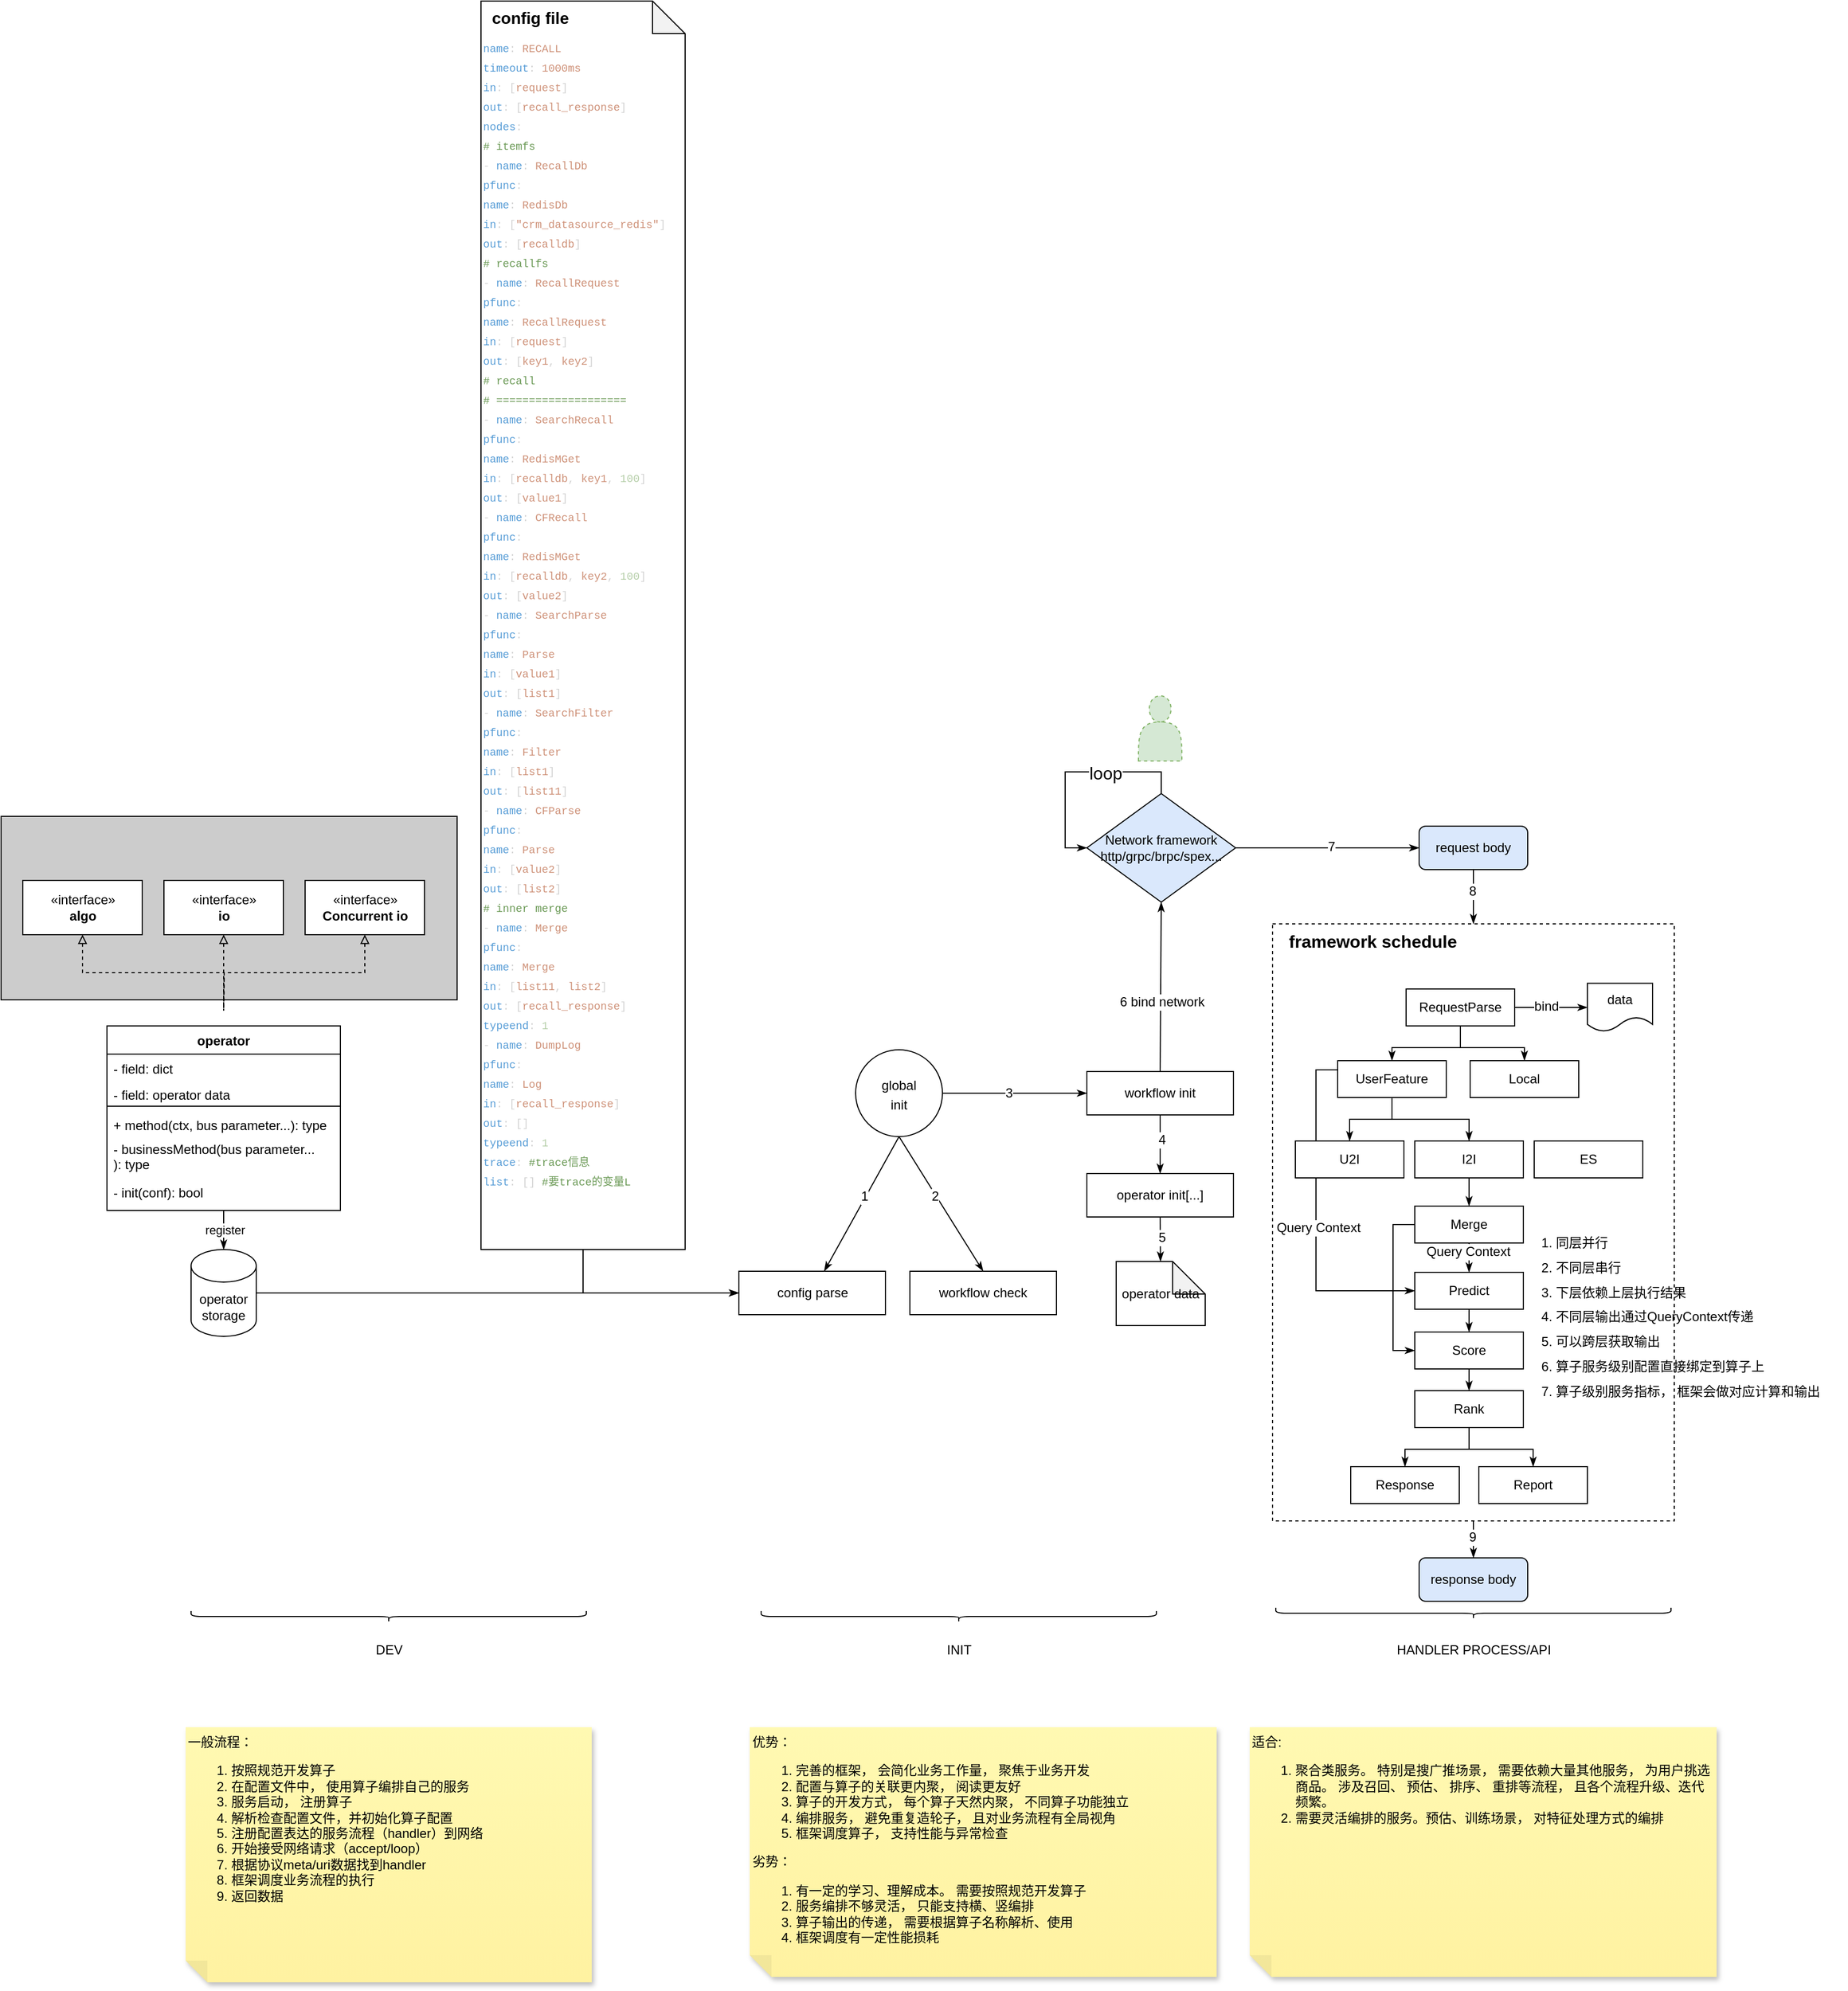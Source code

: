 <mxfile version="20.2.8" type="github">
  <diagram id="yWwbZc_F04W9cuqAC80H" name="第 1 页">
    <mxGraphModel dx="1234" dy="5450" grid="1" gridSize="10" guides="1" tooltips="1" connect="1" arrows="1" fold="1" page="1" pageScale="1" pageWidth="3300" pageHeight="4681" math="0" shadow="0">
      <root>
        <mxCell id="0" />
        <mxCell id="1" parent="0" />
        <mxCell id="CjYGygCoak3NPDFjtZdw-89" value="" style="rounded=0;whiteSpace=wrap;html=1;fillColor=#CCCCCC;" vertex="1" parent="1">
          <mxGeometry x="30" y="151" width="420" height="169" as="geometry" />
        </mxCell>
        <mxCell id="CjYGygCoak3NPDFjtZdw-1" style="edgeStyle=orthogonalEdgeStyle;rounded=0;orthogonalLoop=1;jettySize=auto;html=1;exitX=0.5;exitY=1;exitDx=0;exitDy=0;fontSize=16;fontColor=#000000;startArrow=none;startFill=0;endArrow=classicThin;endFill=1;" edge="1" parent="1" source="CjYGygCoak3NPDFjtZdw-3" target="CjYGygCoak3NPDFjtZdw-81">
          <mxGeometry relative="1" as="geometry" />
        </mxCell>
        <mxCell id="CjYGygCoak3NPDFjtZdw-2" value="9" style="edgeLabel;html=1;align=center;verticalAlign=middle;resizable=0;points=[];fontSize=12;fontColor=#000000;" vertex="1" connectable="0" parent="CjYGygCoak3NPDFjtZdw-1">
          <mxGeometry x="0.36" relative="1" as="geometry">
            <mxPoint x="-1" y="-5" as="offset" />
          </mxGeometry>
        </mxCell>
        <mxCell id="CjYGygCoak3NPDFjtZdw-3" value="" style="rounded=0;whiteSpace=wrap;html=1;fontSize=12;fontColor=#000000;dashed=1;" vertex="1" parent="1">
          <mxGeometry x="1201" y="250" width="370" height="550" as="geometry" />
        </mxCell>
        <mxCell id="CjYGygCoak3NPDFjtZdw-4" value="INIT" style="text;html=1;resizable=0;autosize=1;align=center;verticalAlign=middle;points=[];fillColor=none;strokeColor=none;rounded=0;" vertex="1" parent="1">
          <mxGeometry x="887" y="904" width="50" height="30" as="geometry" />
        </mxCell>
        <mxCell id="CjYGygCoak3NPDFjtZdw-5" value="HANDLER PROCESS/API" style="text;html=1;resizable=0;autosize=1;align=center;verticalAlign=middle;points=[];fillColor=none;strokeColor=none;rounded=0;" vertex="1" parent="1">
          <mxGeometry x="1301" y="904" width="170" height="30" as="geometry" />
        </mxCell>
        <mxCell id="CjYGygCoak3NPDFjtZdw-6" value="一般流程：&lt;br&gt;&lt;ol&gt;&lt;li&gt;按照规范开发算子&lt;/li&gt;&lt;li&gt;在配置文件中， 使用算子编排自己的服务&lt;/li&gt;&lt;li&gt;服务启动， 注册算子&lt;/li&gt;&lt;li&gt;解析检查配置文件，并初始化算子配置&lt;/li&gt;&lt;li&gt;注册配置表达的服务流程（handler）到网络&lt;/li&gt;&lt;li&gt;开始接受网络请求（accept/loop）&lt;/li&gt;&lt;li&gt;根据协议meta/uri数据找到handler&lt;/li&gt;&lt;li&gt;框架调度业务流程的执行&lt;/li&gt;&lt;li&gt;返回数据&lt;/li&gt;&lt;/ol&gt;" style="shape=note;whiteSpace=wrap;html=1;backgroundOutline=1;fontColor=#000000;darkOpacity=0.05;fillColor=#FFF9B2;strokeColor=none;fillStyle=solid;direction=west;gradientDirection=north;gradientColor=#FFF2A1;shadow=1;size=20;pointerEvents=1;align=left;verticalAlign=top;" vertex="1" parent="1">
          <mxGeometry x="200" y="990" width="374" height="235" as="geometry" />
        </mxCell>
        <mxCell id="CjYGygCoak3NPDFjtZdw-7" value="优势：&lt;br&gt;&lt;ol&gt;&lt;li&gt;完善的框架， 会简化业务工作量， 聚焦于业务开发&lt;/li&gt;&lt;li&gt;配置与算子的关联更内聚， 阅读更友好&lt;/li&gt;&lt;li&gt;算子的开发方式， 每个算子天然内聚， 不同算子功能独立&lt;/li&gt;&lt;li&gt;编排服务， 避免重复造轮子， 且对业务流程有全局视角&amp;nbsp;&lt;/li&gt;&lt;li&gt;框架调度算子， 支持性能与异常检查&lt;/li&gt;&lt;/ol&gt;&lt;div&gt;劣势：&lt;/div&gt;&lt;ol&gt;&lt;li&gt;有一定的学习、理解成本。 需要按照规范开发算子&lt;/li&gt;&lt;li&gt;服务编排不够灵活， 只能支持横、竖编排&lt;/li&gt;&lt;li&gt;算子输出的传递， 需要根据算子名称解析、使用&lt;/li&gt;&lt;li&gt;框架调度有一定性能损耗&lt;/li&gt;&lt;/ol&gt;" style="shape=note;whiteSpace=wrap;html=1;backgroundOutline=1;fontColor=#000000;darkOpacity=0.05;fillColor=#FFF9B2;strokeColor=none;fillStyle=solid;direction=west;gradientDirection=north;gradientColor=#FFF2A1;shadow=1;size=20;pointerEvents=1;align=left;verticalAlign=top;" vertex="1" parent="1">
          <mxGeometry x="719.5" y="990" width="430" height="230" as="geometry" />
        </mxCell>
        <mxCell id="CjYGygCoak3NPDFjtZdw-12" style="edgeStyle=orthogonalEdgeStyle;rounded=0;orthogonalLoop=1;jettySize=auto;html=1;exitX=0.5;exitY=1;exitDx=0;exitDy=0;entryX=0.5;entryY=0;entryDx=0;entryDy=0;startArrow=block;startFill=0;endArrow=none;endFill=0;dashed=1;" edge="1" parent="1" source="CjYGygCoak3NPDFjtZdw-13">
          <mxGeometry relative="1" as="geometry">
            <mxPoint x="235" y="330" as="targetPoint" />
          </mxGeometry>
        </mxCell>
        <mxCell id="CjYGygCoak3NPDFjtZdw-13" value="«interface»&lt;br&gt;&lt;b&gt;algo&lt;/b&gt;" style="html=1;" vertex="1" parent="1">
          <mxGeometry x="50" y="210" width="110" height="50" as="geometry" />
        </mxCell>
        <mxCell id="CjYGygCoak3NPDFjtZdw-14" style="edgeStyle=orthogonalEdgeStyle;rounded=0;orthogonalLoop=1;jettySize=auto;html=1;exitX=0.5;exitY=1;exitDx=0;exitDy=0;entryX=0.5;entryY=0;entryDx=0;entryDy=0;dashed=1;startArrow=block;startFill=0;endArrow=none;endFill=0;" edge="1" parent="1" source="CjYGygCoak3NPDFjtZdw-15">
          <mxGeometry relative="1" as="geometry">
            <mxPoint x="235" y="330" as="targetPoint" />
          </mxGeometry>
        </mxCell>
        <mxCell id="CjYGygCoak3NPDFjtZdw-15" value="«interface»&lt;br&gt;&lt;b&gt;io&lt;/b&gt;" style="html=1;" vertex="1" parent="1">
          <mxGeometry x="180" y="210" width="110" height="50" as="geometry" />
        </mxCell>
        <mxCell id="CjYGygCoak3NPDFjtZdw-16" style="edgeStyle=orthogonalEdgeStyle;rounded=0;orthogonalLoop=1;jettySize=auto;html=1;exitX=0.5;exitY=1;exitDx=0;exitDy=0;entryX=0.5;entryY=0;entryDx=0;entryDy=0;dashed=1;startArrow=block;startFill=0;endArrow=none;endFill=0;" edge="1" parent="1" source="CjYGygCoak3NPDFjtZdw-17">
          <mxGeometry relative="1" as="geometry">
            <mxPoint x="235" y="330" as="targetPoint" />
          </mxGeometry>
        </mxCell>
        <mxCell id="CjYGygCoak3NPDFjtZdw-17" value="«interface»&lt;br&gt;&lt;b&gt;Concurrent io&lt;/b&gt;" style="html=1;" vertex="1" parent="1">
          <mxGeometry x="310" y="210" width="110" height="50" as="geometry" />
        </mxCell>
        <mxCell id="CjYGygCoak3NPDFjtZdw-18" style="edgeStyle=orthogonalEdgeStyle;rounded=0;orthogonalLoop=1;jettySize=auto;html=1;exitX=0.5;exitY=0;exitDx=0;exitDy=0;exitPerimeter=0;entryX=0.5;entryY=1;entryDx=0;entryDy=0;entryPerimeter=0;startArrow=classicThin;startFill=1;endArrow=none;endFill=0;" edge="1" parent="1" source="CjYGygCoak3NPDFjtZdw-21" target="CjYGygCoak3NPDFjtZdw-96">
          <mxGeometry relative="1" as="geometry">
            <mxPoint x="235" y="490.492" as="targetPoint" />
          </mxGeometry>
        </mxCell>
        <mxCell id="CjYGygCoak3NPDFjtZdw-19" value="register" style="edgeLabel;html=1;align=center;verticalAlign=middle;resizable=0;points=[];" vertex="1" connectable="0" parent="CjYGygCoak3NPDFjtZdw-18">
          <mxGeometry x="0.092" y="-1" relative="1" as="geometry">
            <mxPoint y="1" as="offset" />
          </mxGeometry>
        </mxCell>
        <mxCell id="CjYGygCoak3NPDFjtZdw-20" style="edgeStyle=orthogonalEdgeStyle;rounded=0;orthogonalLoop=1;jettySize=auto;html=1;exitX=1;exitY=0.5;exitDx=0;exitDy=0;exitPerimeter=0;entryX=0;entryY=0.5;entryDx=0;entryDy=0;fontSize=12;fontColor=#000000;startArrow=none;startFill=0;endArrow=classicThin;endFill=1;" edge="1" parent="1" source="CjYGygCoak3NPDFjtZdw-21" target="CjYGygCoak3NPDFjtZdw-32">
          <mxGeometry relative="1" as="geometry" />
        </mxCell>
        <mxCell id="CjYGygCoak3NPDFjtZdw-21" value="operator storage" style="shape=cylinder3;whiteSpace=wrap;html=1;boundedLbl=1;backgroundOutline=1;size=15;" vertex="1" parent="1">
          <mxGeometry x="205" y="550" width="60" height="80" as="geometry" />
        </mxCell>
        <mxCell id="CjYGygCoak3NPDFjtZdw-22" style="edgeStyle=orthogonalEdgeStyle;rounded=0;orthogonalLoop=1;jettySize=auto;html=1;exitX=0.5;exitY=1;exitDx=0;exitDy=0;exitPerimeter=0;entryX=0;entryY=0.5;entryDx=0;entryDy=0;fontSize=12;fontColor=#000000;startArrow=none;startFill=0;endArrow=classicThin;endFill=1;" edge="1" parent="1" source="CjYGygCoak3NPDFjtZdw-23" target="CjYGygCoak3NPDFjtZdw-32">
          <mxGeometry relative="1" as="geometry" />
        </mxCell>
        <mxCell id="CjYGygCoak3NPDFjtZdw-23" value="&lt;div style=&quot;color: rgb(212, 212, 212); font-family: Menlo, Monaco, &amp;quot;Courier New&amp;quot;, monospace; line-height: 18px; font-size: 10px;&quot;&gt;&lt;div style=&quot;font-size: 10px;&quot;&gt;&lt;span style=&quot;background-color: initial; color: rgb(86, 156, 214);&quot;&gt;name&lt;/span&gt;&lt;span style=&quot;background-color: rgb(255, 255, 255);&quot;&gt;: &lt;/span&gt;&lt;span style=&quot;background-color: initial; color: rgb(206, 145, 120);&quot;&gt;RECALL&lt;/span&gt;&lt;br&gt;&lt;/div&gt;&lt;div style=&quot;font-size: 10px;&quot;&gt;&lt;span style=&quot;background-color: rgb(255, 255, 255); font-size: 10px;&quot;&gt;&lt;span style=&quot;color: rgb(86, 156, 214); font-size: 10px;&quot;&gt;timeout&lt;/span&gt;: &lt;span style=&quot;color: rgb(206, 145, 120); font-size: 10px;&quot;&gt;1000ms&lt;/span&gt;&lt;/span&gt;&lt;/div&gt;&lt;div style=&quot;font-size: 10px;&quot;&gt;&lt;span style=&quot;background-color: rgb(255, 255, 255); font-size: 10px;&quot;&gt;&lt;span style=&quot;color: rgb(86, 156, 214); font-size: 10px;&quot;&gt;in&lt;/span&gt;: [&lt;span style=&quot;color: rgb(206, 145, 120); font-size: 10px;&quot;&gt;request&lt;/span&gt;]&lt;/span&gt;&lt;/div&gt;&lt;div style=&quot;font-size: 10px;&quot;&gt;&lt;span style=&quot;background-color: rgb(255, 255, 255); font-size: 10px;&quot;&gt;&lt;span style=&quot;color: rgb(86, 156, 214); font-size: 10px;&quot;&gt;out&lt;/span&gt;: [&lt;span style=&quot;color: rgb(206, 145, 120); font-size: 10px;&quot;&gt;recall_response&lt;/span&gt;]&lt;/span&gt;&lt;/div&gt;&lt;div style=&quot;font-size: 10px;&quot;&gt;&lt;span style=&quot;background-color: rgb(255, 255, 255); font-size: 10px;&quot;&gt;&lt;span style=&quot;color: rgb(86, 156, 214); font-size: 10px;&quot;&gt;nodes&lt;/span&gt;:&lt;/span&gt;&lt;/div&gt;&lt;div style=&quot;font-size: 10px;&quot;&gt;  &lt;span style=&quot;color: rgb(106, 153, 85); background-color: rgb(255, 255, 255); font-size: 10px;&quot;&gt;# itemfs&lt;/span&gt;&lt;/div&gt;&lt;div style=&quot;font-size: 10px;&quot;&gt;&lt;span style=&quot;background-color: rgb(255, 255, 255); font-size: 10px;&quot;&gt;  - &lt;span style=&quot;color: rgb(86, 156, 214); font-size: 10px;&quot;&gt;name&lt;/span&gt;: &lt;span style=&quot;color: rgb(206, 145, 120); font-size: 10px;&quot;&gt;RecallDb&lt;/span&gt;&lt;/span&gt;&lt;/div&gt;&lt;div style=&quot;font-size: 10px;&quot;&gt;    &lt;span style=&quot;background-color: rgb(255, 255, 255); font-size: 10px;&quot;&gt;&lt;span style=&quot;color: rgb(86, 156, 214); font-size: 10px;&quot;&gt;pfunc&lt;/span&gt;:&lt;/span&gt;&lt;/div&gt;&lt;div style=&quot;font-size: 10px;&quot;&gt;      &lt;span style=&quot;background-color: rgb(255, 255, 255); font-size: 10px;&quot;&gt;&lt;span style=&quot;color: rgb(86, 156, 214); font-size: 10px;&quot;&gt;name&lt;/span&gt;: &lt;span style=&quot;color: rgb(206, 145, 120); font-size: 10px;&quot;&gt;RedisDb&lt;/span&gt;&lt;/span&gt;&lt;/div&gt;&lt;div style=&quot;font-size: 10px;&quot;&gt;      &lt;span style=&quot;background-color: rgb(255, 255, 255); font-size: 10px;&quot;&gt;&lt;span style=&quot;color: rgb(86, 156, 214); font-size: 10px;&quot;&gt;in&lt;/span&gt;: [&lt;span style=&quot;color: rgb(206, 145, 120); font-size: 10px;&quot;&gt;&quot;crm_datasource_redis&quot;&lt;/span&gt;]&lt;/span&gt;&lt;/div&gt;&lt;div style=&quot;font-size: 10px;&quot;&gt;      &lt;span style=&quot;background-color: rgb(255, 255, 255); font-size: 10px;&quot;&gt;&lt;span style=&quot;color: rgb(86, 156, 214); font-size: 10px;&quot;&gt;out&lt;/span&gt;: [&lt;span style=&quot;color: rgb(206, 145, 120); font-size: 10px;&quot;&gt;recalldb&lt;/span&gt;]&lt;/span&gt;&lt;/div&gt;&lt;div style=&quot;font-size: 10px;&quot;&gt;  &lt;span style=&quot;color: rgb(106, 153, 85); background-color: rgb(255, 255, 255); font-size: 10px;&quot;&gt;# recallfs&lt;/span&gt;&lt;/div&gt;&lt;div style=&quot;font-size: 10px;&quot;&gt;&lt;span style=&quot;background-color: rgb(255, 255, 255); font-size: 10px;&quot;&gt;  - &lt;span style=&quot;color: rgb(86, 156, 214); font-size: 10px;&quot;&gt;name&lt;/span&gt;: &lt;span style=&quot;color: rgb(206, 145, 120); font-size: 10px;&quot;&gt;RecallRequest&lt;/span&gt;&lt;/span&gt;&lt;/div&gt;&lt;div style=&quot;font-size: 10px;&quot;&gt;    &lt;span style=&quot;background-color: rgb(255, 255, 255); font-size: 10px;&quot;&gt;&lt;span style=&quot;color: rgb(86, 156, 214); font-size: 10px;&quot;&gt;pfunc&lt;/span&gt;:&lt;/span&gt;&lt;/div&gt;&lt;div style=&quot;font-size: 10px;&quot;&gt;      &lt;span style=&quot;background-color: rgb(255, 255, 255); font-size: 10px;&quot;&gt;&lt;span style=&quot;color: rgb(86, 156, 214); font-size: 10px;&quot;&gt;name&lt;/span&gt;: &lt;span style=&quot;color: rgb(206, 145, 120); font-size: 10px;&quot;&gt;RecallRequest&lt;/span&gt;&lt;/span&gt;&lt;/div&gt;&lt;div style=&quot;font-size: 10px;&quot;&gt;      &lt;span style=&quot;background-color: rgb(255, 255, 255); font-size: 10px;&quot;&gt;&lt;span style=&quot;color: rgb(86, 156, 214); font-size: 10px;&quot;&gt;in&lt;/span&gt;: [&lt;span style=&quot;color: rgb(206, 145, 120); font-size: 10px;&quot;&gt;request&lt;/span&gt;]&lt;/span&gt;&lt;/div&gt;&lt;div style=&quot;font-size: 10px;&quot;&gt;      &lt;span style=&quot;background-color: rgb(255, 255, 255); font-size: 10px;&quot;&gt;&lt;span style=&quot;color: rgb(86, 156, 214); font-size: 10px;&quot;&gt;out&lt;/span&gt;: [&lt;span style=&quot;color: rgb(206, 145, 120); font-size: 10px;&quot;&gt;key1&lt;/span&gt;, &lt;span style=&quot;color: rgb(206, 145, 120); font-size: 10px;&quot;&gt;key2&lt;/span&gt;]&lt;/span&gt;&lt;/div&gt;&lt;div style=&quot;font-size: 10px;&quot;&gt;  &lt;span style=&quot;color: rgb(106, 153, 85); background-color: rgb(255, 255, 255); font-size: 10px;&quot;&gt;# recall&lt;/span&gt;&lt;/div&gt;&lt;div style=&quot;font-size: 10px;&quot;&gt;  &lt;span style=&quot;color: rgb(106, 153, 85); background-color: rgb(255, 255, 255); font-size: 10px;&quot;&gt;# ====================&lt;/span&gt;&lt;/div&gt;&lt;div style=&quot;font-size: 10px;&quot;&gt;&lt;span style=&quot;background-color: rgb(255, 255, 255); font-size: 10px;&quot;&gt;  - &lt;span style=&quot;color: rgb(86, 156, 214); font-size: 10px;&quot;&gt;name&lt;/span&gt;: &lt;span style=&quot;color: rgb(206, 145, 120); font-size: 10px;&quot;&gt;SearchRecall&lt;/span&gt;&lt;/span&gt;&lt;/div&gt;&lt;div style=&quot;font-size: 10px;&quot;&gt;    &lt;span style=&quot;background-color: rgb(255, 255, 255); font-size: 10px;&quot;&gt;&lt;span style=&quot;color: rgb(86, 156, 214); font-size: 10px;&quot;&gt;pfunc&lt;/span&gt;:&lt;/span&gt;&lt;/div&gt;&lt;div style=&quot;font-size: 10px;&quot;&gt;      &lt;span style=&quot;background-color: rgb(255, 255, 255); font-size: 10px;&quot;&gt;&lt;span style=&quot;color: rgb(86, 156, 214); font-size: 10px;&quot;&gt;name&lt;/span&gt;: &lt;span style=&quot;color: rgb(206, 145, 120); font-size: 10px;&quot;&gt;RedisMGet&lt;/span&gt;&lt;/span&gt;&lt;/div&gt;&lt;div style=&quot;font-size: 10px;&quot;&gt;      &lt;span style=&quot;background-color: rgb(255, 255, 255); font-size: 10px;&quot;&gt;&lt;span style=&quot;color: rgb(86, 156, 214); font-size: 10px;&quot;&gt;in&lt;/span&gt;: [&lt;span style=&quot;color: rgb(206, 145, 120); font-size: 10px;&quot;&gt;recalldb&lt;/span&gt;, &lt;span style=&quot;color: rgb(206, 145, 120); font-size: 10px;&quot;&gt;key1&lt;/span&gt;, &lt;span style=&quot;color: rgb(181, 206, 168); font-size: 10px;&quot;&gt;100&lt;/span&gt;]&lt;/span&gt;&lt;/div&gt;&lt;div style=&quot;font-size: 10px;&quot;&gt;      &lt;span style=&quot;background-color: rgb(255, 255, 255); font-size: 10px;&quot;&gt;&lt;span style=&quot;color: rgb(86, 156, 214); font-size: 10px;&quot;&gt;out&lt;/span&gt;: [&lt;span style=&quot;color: rgb(206, 145, 120); font-size: 10px;&quot;&gt;value1&lt;/span&gt;]&lt;/span&gt;&lt;/div&gt;&lt;div style=&quot;font-size: 10px;&quot;&gt;&lt;span style=&quot;background-color: rgb(255, 255, 255); font-size: 10px;&quot;&gt;  - &lt;span style=&quot;color: rgb(86, 156, 214); font-size: 10px;&quot;&gt;name&lt;/span&gt;: &lt;span style=&quot;color: rgb(206, 145, 120); font-size: 10px;&quot;&gt;CFRecall&lt;/span&gt;&lt;/span&gt;&lt;/div&gt;&lt;div style=&quot;font-size: 10px;&quot;&gt;    &lt;span style=&quot;background-color: rgb(255, 255, 255); font-size: 10px;&quot;&gt;&lt;span style=&quot;color: rgb(86, 156, 214); font-size: 10px;&quot;&gt;pfunc&lt;/span&gt;:&lt;/span&gt;&lt;/div&gt;&lt;div style=&quot;font-size: 10px;&quot;&gt;      &lt;span style=&quot;background-color: rgb(255, 255, 255); font-size: 10px;&quot;&gt;&lt;span style=&quot;color: rgb(86, 156, 214); font-size: 10px;&quot;&gt;name&lt;/span&gt;: &lt;span style=&quot;color: rgb(206, 145, 120); font-size: 10px;&quot;&gt;RedisMGet&lt;/span&gt;&lt;/span&gt;&lt;/div&gt;&lt;div style=&quot;font-size: 10px;&quot;&gt;      &lt;span style=&quot;background-color: rgb(255, 255, 255); font-size: 10px;&quot;&gt;&lt;span style=&quot;color: rgb(86, 156, 214); font-size: 10px;&quot;&gt;in&lt;/span&gt;: [&lt;span style=&quot;color: rgb(206, 145, 120); font-size: 10px;&quot;&gt;recalldb&lt;/span&gt;, &lt;span style=&quot;color: rgb(206, 145, 120); font-size: 10px;&quot;&gt;key2&lt;/span&gt;, &lt;span style=&quot;color: rgb(181, 206, 168); font-size: 10px;&quot;&gt;100&lt;/span&gt;]&lt;/span&gt;&lt;/div&gt;&lt;div style=&quot;font-size: 10px;&quot;&gt;      &lt;span style=&quot;background-color: rgb(255, 255, 255); font-size: 10px;&quot;&gt;&lt;span style=&quot;color: rgb(86, 156, 214); font-size: 10px;&quot;&gt;out&lt;/span&gt;: [&lt;span style=&quot;color: rgb(206, 145, 120); font-size: 10px;&quot;&gt;value2&lt;/span&gt;]&lt;/span&gt;&lt;/div&gt;&lt;div style=&quot;font-size: 10px;&quot;&gt;&lt;span style=&quot;background-color: rgb(255, 255, 255); font-size: 10px;&quot;&gt;  - &lt;span style=&quot;color: rgb(86, 156, 214); font-size: 10px;&quot;&gt;name&lt;/span&gt;: &lt;span style=&quot;color: rgb(206, 145, 120); font-size: 10px;&quot;&gt;SearchParse&lt;/span&gt;&lt;/span&gt;&lt;/div&gt;&lt;div style=&quot;font-size: 10px;&quot;&gt;    &lt;span style=&quot;background-color: rgb(255, 255, 255); font-size: 10px;&quot;&gt;&lt;span style=&quot;color: rgb(86, 156, 214); font-size: 10px;&quot;&gt;pfunc&lt;/span&gt;:&lt;/span&gt;&lt;/div&gt;&lt;div style=&quot;font-size: 10px;&quot;&gt;      &lt;span style=&quot;background-color: rgb(255, 255, 255); font-size: 10px;&quot;&gt;&lt;span style=&quot;color: rgb(86, 156, 214); font-size: 10px;&quot;&gt;name&lt;/span&gt;: &lt;span style=&quot;color: rgb(206, 145, 120); font-size: 10px;&quot;&gt;Parse&lt;/span&gt;&lt;/span&gt;&lt;/div&gt;&lt;div style=&quot;font-size: 10px;&quot;&gt;      &lt;span style=&quot;background-color: rgb(255, 255, 255); font-size: 10px;&quot;&gt;&lt;span style=&quot;color: rgb(86, 156, 214); font-size: 10px;&quot;&gt;in&lt;/span&gt;: [&lt;span style=&quot;color: rgb(206, 145, 120); font-size: 10px;&quot;&gt;value1&lt;/span&gt;]&lt;/span&gt;&lt;/div&gt;&lt;div style=&quot;font-size: 10px;&quot;&gt;      &lt;span style=&quot;background-color: rgb(255, 255, 255); font-size: 10px;&quot;&gt;&lt;span style=&quot;color: rgb(86, 156, 214); font-size: 10px;&quot;&gt;out&lt;/span&gt;: [&lt;span style=&quot;color: rgb(206, 145, 120); font-size: 10px;&quot;&gt;list1&lt;/span&gt;]&lt;/span&gt;&lt;/div&gt;&lt;div style=&quot;font-size: 10px;&quot;&gt;&lt;span style=&quot;background-color: rgb(255, 255, 255); font-size: 10px;&quot;&gt;  - &lt;span style=&quot;color: rgb(86, 156, 214); font-size: 10px;&quot;&gt;name&lt;/span&gt;: &lt;span style=&quot;color: rgb(206, 145, 120); font-size: 10px;&quot;&gt;SearchFilter&lt;/span&gt;&lt;/span&gt;&lt;/div&gt;&lt;div style=&quot;font-size: 10px;&quot;&gt;    &lt;span style=&quot;background-color: rgb(255, 255, 255); font-size: 10px;&quot;&gt;&lt;span style=&quot;color: rgb(86, 156, 214); font-size: 10px;&quot;&gt;pfunc&lt;/span&gt;:&lt;/span&gt;&lt;/div&gt;&lt;div style=&quot;font-size: 10px;&quot;&gt;      &lt;span style=&quot;background-color: rgb(255, 255, 255); font-size: 10px;&quot;&gt;&lt;span style=&quot;color: rgb(86, 156, 214); font-size: 10px;&quot;&gt;name&lt;/span&gt;: &lt;span style=&quot;color: rgb(206, 145, 120); font-size: 10px;&quot;&gt;Filter&lt;/span&gt;&lt;/span&gt;&lt;/div&gt;&lt;div style=&quot;font-size: 10px;&quot;&gt;      &lt;span style=&quot;background-color: rgb(255, 255, 255); font-size: 10px;&quot;&gt;&lt;span style=&quot;color: rgb(86, 156, 214); font-size: 10px;&quot;&gt;in&lt;/span&gt;: [&lt;span style=&quot;color: rgb(206, 145, 120); font-size: 10px;&quot;&gt;list1&lt;/span&gt;]&lt;/span&gt;&lt;/div&gt;&lt;div style=&quot;font-size: 10px;&quot;&gt;      &lt;span style=&quot;background-color: rgb(255, 255, 255); font-size: 10px;&quot;&gt;&lt;span style=&quot;color: rgb(86, 156, 214); font-size: 10px;&quot;&gt;out&lt;/span&gt;: [&lt;span style=&quot;color: rgb(206, 145, 120); font-size: 10px;&quot;&gt;list11&lt;/span&gt;]&lt;/span&gt;&lt;/div&gt;&lt;div style=&quot;font-size: 10px;&quot;&gt;&lt;span style=&quot;background-color: rgb(255, 255, 255); font-size: 10px;&quot;&gt;  - &lt;span style=&quot;color: rgb(86, 156, 214); font-size: 10px;&quot;&gt;name&lt;/span&gt;: &lt;span style=&quot;color: rgb(206, 145, 120); font-size: 10px;&quot;&gt;CFParse&lt;/span&gt;&lt;/span&gt;&lt;/div&gt;&lt;div style=&quot;font-size: 10px;&quot;&gt;    &lt;span style=&quot;background-color: rgb(255, 255, 255); font-size: 10px;&quot;&gt;&lt;span style=&quot;color: rgb(86, 156, 214); font-size: 10px;&quot;&gt;pfunc&lt;/span&gt;:&lt;/span&gt;&lt;/div&gt;&lt;div style=&quot;font-size: 10px;&quot;&gt;      &lt;span style=&quot;background-color: rgb(255, 255, 255); font-size: 10px;&quot;&gt;&lt;span style=&quot;color: rgb(86, 156, 214); font-size: 10px;&quot;&gt;name&lt;/span&gt;: &lt;span style=&quot;color: rgb(206, 145, 120); font-size: 10px;&quot;&gt;Parse&lt;/span&gt;&lt;/span&gt;&lt;/div&gt;&lt;div style=&quot;font-size: 10px;&quot;&gt;      &lt;span style=&quot;background-color: rgb(255, 255, 255); font-size: 10px;&quot;&gt;&lt;span style=&quot;color: rgb(86, 156, 214); font-size: 10px;&quot;&gt;in&lt;/span&gt;: [&lt;span style=&quot;color: rgb(206, 145, 120); font-size: 10px;&quot;&gt;value2&lt;/span&gt;]&lt;/span&gt;&lt;/div&gt;&lt;div style=&quot;font-size: 10px;&quot;&gt;      &lt;span style=&quot;background-color: rgb(255, 255, 255); font-size: 10px;&quot;&gt;&lt;span style=&quot;color: rgb(86, 156, 214); font-size: 10px;&quot;&gt;out&lt;/span&gt;: [&lt;span style=&quot;color: rgb(206, 145, 120); font-size: 10px;&quot;&gt;list2&lt;/span&gt;]&lt;/span&gt;&lt;/div&gt;&lt;div style=&quot;font-size: 10px;&quot;&gt;  &lt;span style=&quot;color: rgb(106, 153, 85); background-color: rgb(255, 255, 255); font-size: 10px;&quot;&gt;# inner  merge&lt;/span&gt;&lt;/div&gt;&lt;div style=&quot;font-size: 10px;&quot;&gt;&lt;span style=&quot;background-color: rgb(255, 255, 255); font-size: 10px;&quot;&gt;  - &lt;span style=&quot;color: rgb(86, 156, 214); font-size: 10px;&quot;&gt;name&lt;/span&gt;: &lt;span style=&quot;color: rgb(206, 145, 120); font-size: 10px;&quot;&gt;Merge&lt;/span&gt;&lt;/span&gt;&lt;/div&gt;&lt;div style=&quot;font-size: 10px;&quot;&gt;    &lt;span style=&quot;background-color: rgb(255, 255, 255); font-size: 10px;&quot;&gt;&lt;span style=&quot;color: rgb(86, 156, 214); font-size: 10px;&quot;&gt;pfunc&lt;/span&gt;:&lt;/span&gt;&lt;/div&gt;&lt;div style=&quot;font-size: 10px;&quot;&gt;      &lt;span style=&quot;background-color: rgb(255, 255, 255); font-size: 10px;&quot;&gt;&lt;span style=&quot;color: rgb(86, 156, 214); font-size: 10px;&quot;&gt;name&lt;/span&gt;: &lt;span style=&quot;color: rgb(206, 145, 120); font-size: 10px;&quot;&gt;Merge&lt;/span&gt;&lt;/span&gt;&lt;/div&gt;&lt;div style=&quot;font-size: 10px;&quot;&gt;      &lt;span style=&quot;background-color: rgb(255, 255, 255); font-size: 10px;&quot;&gt;&lt;span style=&quot;color: rgb(86, 156, 214); font-size: 10px;&quot;&gt;in&lt;/span&gt;: [&lt;span style=&quot;color: rgb(206, 145, 120); font-size: 10px;&quot;&gt;list11&lt;/span&gt;, &lt;span style=&quot;color: rgb(206, 145, 120); font-size: 10px;&quot;&gt;list2&lt;/span&gt;]&lt;/span&gt;&lt;/div&gt;&lt;div style=&quot;font-size: 10px;&quot;&gt;      &lt;span style=&quot;background-color: rgb(255, 255, 255); font-size: 10px;&quot;&gt;&lt;span style=&quot;color: rgb(86, 156, 214); font-size: 10px;&quot;&gt;out&lt;/span&gt;: [&lt;span style=&quot;color: rgb(206, 145, 120); font-size: 10px;&quot;&gt;recall_response&lt;/span&gt;]&lt;/span&gt;&lt;/div&gt;&lt;div style=&quot;font-size: 10px;&quot;&gt;    &lt;span style=&quot;background-color: rgb(255, 255, 255); font-size: 10px;&quot;&gt;&lt;span style=&quot;color: rgb(86, 156, 214); font-size: 10px;&quot;&gt;typeend&lt;/span&gt;: &lt;span style=&quot;color: rgb(181, 206, 168); font-size: 10px;&quot;&gt;1&lt;/span&gt;&lt;/span&gt;&lt;/div&gt;&lt;div style=&quot;font-size: 10px;&quot;&gt;&lt;span style=&quot;background-color: rgb(255, 255, 255); font-size: 10px;&quot;&gt;  - &lt;span style=&quot;color: rgb(86, 156, 214); font-size: 10px;&quot;&gt;name&lt;/span&gt;: &lt;span style=&quot;color: rgb(206, 145, 120); font-size: 10px;&quot;&gt;DumpLog&lt;/span&gt;&lt;/span&gt;&lt;/div&gt;&lt;div style=&quot;font-size: 10px;&quot;&gt;    &lt;span style=&quot;background-color: rgb(255, 255, 255); font-size: 10px;&quot;&gt;&lt;span style=&quot;color: rgb(86, 156, 214); font-size: 10px;&quot;&gt;pfunc&lt;/span&gt;:&lt;/span&gt;&lt;/div&gt;&lt;div style=&quot;font-size: 10px;&quot;&gt;      &lt;span style=&quot;background-color: rgb(255, 255, 255); font-size: 10px;&quot;&gt;&lt;span style=&quot;color: rgb(86, 156, 214); font-size: 10px;&quot;&gt;name&lt;/span&gt;: &lt;span style=&quot;color: rgb(206, 145, 120); font-size: 10px;&quot;&gt;Log&lt;/span&gt;&lt;/span&gt;&lt;/div&gt;&lt;div style=&quot;font-size: 10px;&quot;&gt;      &lt;span style=&quot;background-color: rgb(255, 255, 255); font-size: 10px;&quot;&gt;&lt;span style=&quot;color: rgb(86, 156, 214); font-size: 10px;&quot;&gt;in&lt;/span&gt;: [&lt;span style=&quot;color: rgb(206, 145, 120); font-size: 10px;&quot;&gt;recall_response&lt;/span&gt;]&lt;/span&gt;&lt;/div&gt;&lt;div style=&quot;font-size: 10px;&quot;&gt;      &lt;span style=&quot;background-color: rgb(255, 255, 255); font-size: 10px;&quot;&gt;&lt;span style=&quot;color: rgb(86, 156, 214); font-size: 10px;&quot;&gt;out&lt;/span&gt;: []&lt;/span&gt;&lt;/div&gt;&lt;div style=&quot;font-size: 10px;&quot;&gt;    &lt;span style=&quot;background-color: rgb(255, 255, 255); font-size: 10px;&quot;&gt;&lt;span style=&quot;color: rgb(86, 156, 214); font-size: 10px;&quot;&gt;typeend&lt;/span&gt;: &lt;span style=&quot;color: rgb(181, 206, 168); font-size: 10px;&quot;&gt;1&lt;/span&gt;&lt;/span&gt;&lt;/div&gt;&lt;div style=&quot;font-size: 10px;&quot;&gt;&lt;span style=&quot;background-color: rgb(255, 255, 255); font-size: 10px;&quot;&gt;&lt;span style=&quot;color: rgb(86, 156, 214); font-size: 10px;&quot;&gt;trace&lt;/span&gt;: &lt;span style=&quot;color: rgb(106, 153, 85); font-size: 10px;&quot;&gt;#trace信息&lt;/span&gt;&lt;/span&gt;&lt;/div&gt;&lt;div style=&quot;font-size: 10px;&quot;&gt;  &lt;span style=&quot;background-color: rgb(255, 255, 255); font-size: 10px;&quot;&gt;&lt;span style=&quot;color: rgb(86, 156, 214); font-size: 10px;&quot;&gt;list&lt;/span&gt;: [] &lt;span style=&quot;color: rgb(106, 153, 85); font-size: 10px;&quot;&gt;#要trace的变量L&lt;/span&gt;&lt;/span&gt;&lt;/div&gt;&lt;br style=&quot;font-size: 10px;&quot;&gt;&lt;/div&gt;" style="shape=note;whiteSpace=wrap;html=1;backgroundOutline=1;darkOpacity=0.05;align=left;" vertex="1" parent="1">
          <mxGeometry x="472" y="-600" width="188" height="1150" as="geometry" />
        </mxCell>
        <mxCell id="CjYGygCoak3NPDFjtZdw-24" value="&lt;b&gt;&lt;font style=&quot;font-size: 15px;&quot;&gt;config file&lt;/font&gt;&lt;/b&gt;" style="text;html=1;resizable=0;autosize=1;align=center;verticalAlign=middle;points=[];fillColor=none;strokeColor=none;rounded=0;" vertex="1" parent="1">
          <mxGeometry x="472" y="-600" width="90" height="30" as="geometry" />
        </mxCell>
        <mxCell id="CjYGygCoak3NPDFjtZdw-25" style="rounded=0;orthogonalLoop=1;jettySize=auto;html=1;exitX=0.5;exitY=1;exitDx=0;exitDy=0;fontSize=12;fontColor=#000000;startArrow=none;startFill=0;endArrow=classicThin;endFill=1;" edge="1" parent="1" source="CjYGygCoak3NPDFjtZdw-31" target="CjYGygCoak3NPDFjtZdw-32">
          <mxGeometry relative="1" as="geometry" />
        </mxCell>
        <mxCell id="CjYGygCoak3NPDFjtZdw-26" value="1" style="edgeLabel;html=1;align=center;verticalAlign=middle;resizable=0;points=[];fontSize=12;fontColor=#000000;" vertex="1" connectable="0" parent="CjYGygCoak3NPDFjtZdw-25">
          <mxGeometry x="-0.091" y="-1" relative="1" as="geometry">
            <mxPoint y="-1" as="offset" />
          </mxGeometry>
        </mxCell>
        <mxCell id="CjYGygCoak3NPDFjtZdw-27" style="edgeStyle=none;rounded=0;orthogonalLoop=1;jettySize=auto;html=1;exitX=0.5;exitY=1;exitDx=0;exitDy=0;entryX=0.5;entryY=0;entryDx=0;entryDy=0;fontSize=12;fontColor=#000000;startArrow=none;startFill=0;endArrow=classicThin;endFill=1;" edge="1" parent="1" source="CjYGygCoak3NPDFjtZdw-31" target="CjYGygCoak3NPDFjtZdw-33">
          <mxGeometry relative="1" as="geometry" />
        </mxCell>
        <mxCell id="CjYGygCoak3NPDFjtZdw-28" value="2" style="edgeLabel;html=1;align=center;verticalAlign=middle;resizable=0;points=[];fontSize=12;fontColor=#000000;" vertex="1" connectable="0" parent="CjYGygCoak3NPDFjtZdw-27">
          <mxGeometry x="-0.146" relative="1" as="geometry">
            <mxPoint y="2" as="offset" />
          </mxGeometry>
        </mxCell>
        <mxCell id="CjYGygCoak3NPDFjtZdw-29" style="edgeStyle=none;rounded=0;orthogonalLoop=1;jettySize=auto;html=1;exitX=1;exitY=0.5;exitDx=0;exitDy=0;entryX=0;entryY=0.5;entryDx=0;entryDy=0;fontSize=12;fontColor=#000000;startArrow=none;startFill=0;endArrow=classicThin;endFill=1;" edge="1" parent="1" source="CjYGygCoak3NPDFjtZdw-31" target="CjYGygCoak3NPDFjtZdw-38">
          <mxGeometry relative="1" as="geometry">
            <mxPoint x="967" y="406" as="targetPoint" />
          </mxGeometry>
        </mxCell>
        <mxCell id="CjYGygCoak3NPDFjtZdw-30" value="3" style="edgeLabel;html=1;align=center;verticalAlign=middle;resizable=0;points=[];fontSize=12;fontColor=#000000;" vertex="1" connectable="0" parent="CjYGygCoak3NPDFjtZdw-29">
          <mxGeometry x="-0.086" relative="1" as="geometry">
            <mxPoint as="offset" />
          </mxGeometry>
        </mxCell>
        <mxCell id="CjYGygCoak3NPDFjtZdw-31" value="&lt;font style=&quot;font-size: 12px;&quot; color=&quot;#000000&quot;&gt;global&lt;br&gt;init&lt;br&gt;&lt;/font&gt;" style="ellipse;whiteSpace=wrap;html=1;aspect=fixed;fontSize=15;fontColor=#0000FF;" vertex="1" parent="1">
          <mxGeometry x="817" y="366" width="80" height="80" as="geometry" />
        </mxCell>
        <mxCell id="CjYGygCoak3NPDFjtZdw-32" value="config parse" style="rounded=0;whiteSpace=wrap;html=1;fontSize=12;fontColor=#000000;" vertex="1" parent="1">
          <mxGeometry x="709.5" y="570" width="135" height="40" as="geometry" />
        </mxCell>
        <mxCell id="CjYGygCoak3NPDFjtZdw-33" value="workflow check" style="rounded=0;whiteSpace=wrap;html=1;fontSize=12;fontColor=#000000;" vertex="1" parent="1">
          <mxGeometry x="867" y="570" width="135" height="40" as="geometry" />
        </mxCell>
        <mxCell id="CjYGygCoak3NPDFjtZdw-34" style="edgeStyle=none;rounded=0;orthogonalLoop=1;jettySize=auto;html=1;exitX=0.5;exitY=1;exitDx=0;exitDy=0;entryX=0.5;entryY=0;entryDx=0;entryDy=0;fontSize=12;fontColor=#000000;startArrow=none;startFill=0;endArrow=classicThin;endFill=1;" edge="1" parent="1" source="CjYGygCoak3NPDFjtZdw-38" target="CjYGygCoak3NPDFjtZdw-41">
          <mxGeometry relative="1" as="geometry">
            <mxPoint x="1097.5" y="470" as="targetPoint" />
          </mxGeometry>
        </mxCell>
        <mxCell id="CjYGygCoak3NPDFjtZdw-35" value="4" style="edgeLabel;html=1;align=center;verticalAlign=middle;resizable=0;points=[];fontSize=12;fontColor=#000000;" vertex="1" connectable="0" parent="CjYGygCoak3NPDFjtZdw-34">
          <mxGeometry x="-0.364" y="1" relative="1" as="geometry">
            <mxPoint y="6" as="offset" />
          </mxGeometry>
        </mxCell>
        <mxCell id="CjYGygCoak3NPDFjtZdw-36" style="edgeStyle=none;rounded=0;orthogonalLoop=1;jettySize=auto;html=1;exitX=0.5;exitY=0;exitDx=0;exitDy=0;entryX=0.5;entryY=1;entryDx=0;entryDy=0;fontSize=12;fontColor=#000000;startArrow=none;startFill=0;endArrow=classicThin;endFill=1;" edge="1" parent="1" source="CjYGygCoak3NPDFjtZdw-38" target="CjYGygCoak3NPDFjtZdw-45">
          <mxGeometry relative="1" as="geometry" />
        </mxCell>
        <mxCell id="CjYGygCoak3NPDFjtZdw-37" value="6 bind network" style="edgeLabel;html=1;align=center;verticalAlign=middle;resizable=0;points=[];fontSize=12;fontColor=#000000;" vertex="1" connectable="0" parent="CjYGygCoak3NPDFjtZdw-36">
          <mxGeometry x="-0.179" y="-1" relative="1" as="geometry">
            <mxPoint as="offset" />
          </mxGeometry>
        </mxCell>
        <mxCell id="CjYGygCoak3NPDFjtZdw-38" value="workflow init" style="rounded=0;whiteSpace=wrap;html=1;fontSize=12;fontColor=#000000;" vertex="1" parent="1">
          <mxGeometry x="1030" y="386" width="135" height="40" as="geometry" />
        </mxCell>
        <mxCell id="CjYGygCoak3NPDFjtZdw-39" style="edgeStyle=none;rounded=0;orthogonalLoop=1;jettySize=auto;html=1;exitX=0.5;exitY=1;exitDx=0;exitDy=0;fontSize=12;fontColor=#000000;startArrow=none;startFill=0;endArrow=classicThin;endFill=1;" edge="1" parent="1" source="CjYGygCoak3NPDFjtZdw-41" target="CjYGygCoak3NPDFjtZdw-42">
          <mxGeometry relative="1" as="geometry" />
        </mxCell>
        <mxCell id="CjYGygCoak3NPDFjtZdw-40" value="5" style="edgeLabel;html=1;align=center;verticalAlign=middle;resizable=0;points=[];fontSize=12;fontColor=#000000;" vertex="1" connectable="0" parent="CjYGygCoak3NPDFjtZdw-39">
          <mxGeometry x="-0.073" y="1" relative="1" as="geometry">
            <mxPoint as="offset" />
          </mxGeometry>
        </mxCell>
        <mxCell id="CjYGygCoak3NPDFjtZdw-41" value="operator init[...]" style="rounded=0;whiteSpace=wrap;html=1;fontSize=12;fontColor=#000000;" vertex="1" parent="1">
          <mxGeometry x="1030" y="480" width="135" height="40" as="geometry" />
        </mxCell>
        <mxCell id="CjYGygCoak3NPDFjtZdw-42" value="operator data" style="shape=note;whiteSpace=wrap;html=1;backgroundOutline=1;darkOpacity=0.05;fontSize=12;fontColor=#000000;" vertex="1" parent="1">
          <mxGeometry x="1057" y="561" width="82" height="59" as="geometry" />
        </mxCell>
        <mxCell id="CjYGygCoak3NPDFjtZdw-43" style="edgeStyle=orthogonalEdgeStyle;rounded=0;orthogonalLoop=1;jettySize=auto;html=1;exitX=1;exitY=0.5;exitDx=0;exitDy=0;entryX=0;entryY=0.5;entryDx=0;entryDy=0;fontSize=16;fontColor=#000000;startArrow=none;startFill=0;endArrow=classicThin;endFill=1;" edge="1" parent="1" source="CjYGygCoak3NPDFjtZdw-45" target="CjYGygCoak3NPDFjtZdw-48">
          <mxGeometry relative="1" as="geometry" />
        </mxCell>
        <mxCell id="CjYGygCoak3NPDFjtZdw-44" value="7" style="edgeLabel;html=1;align=center;verticalAlign=middle;resizable=0;points=[];fontSize=12;fontColor=#000000;fontStyle=0" vertex="1" connectable="0" parent="CjYGygCoak3NPDFjtZdw-43">
          <mxGeometry x="0.041" y="-2" relative="1" as="geometry">
            <mxPoint y="-3" as="offset" />
          </mxGeometry>
        </mxCell>
        <mxCell id="CjYGygCoak3NPDFjtZdw-45" value="&lt;div&gt;Network framework&lt;/div&gt;&lt;div&gt;http/grpc/brpc/spex...&lt;/div&gt;" style="rhombus;whiteSpace=wrap;html=1;fillColor=#DAE8FC;" vertex="1" parent="1">
          <mxGeometry x="1030" y="130" width="137" height="100" as="geometry" />
        </mxCell>
        <mxCell id="CjYGygCoak3NPDFjtZdw-46" style="edgeStyle=orthogonalEdgeStyle;rounded=0;orthogonalLoop=1;jettySize=auto;html=1;exitX=0.5;exitY=1;exitDx=0;exitDy=0;entryX=0.5;entryY=0;entryDx=0;entryDy=0;fontSize=16;fontColor=#000000;startArrow=none;startFill=0;endArrow=classicThin;endFill=1;" edge="1" parent="1" source="CjYGygCoak3NPDFjtZdw-48" target="CjYGygCoak3NPDFjtZdw-3">
          <mxGeometry relative="1" as="geometry" />
        </mxCell>
        <mxCell id="CjYGygCoak3NPDFjtZdw-47" value="8" style="edgeLabel;html=1;align=center;verticalAlign=middle;resizable=0;points=[];fontSize=12;fontColor=#000000;" vertex="1" connectable="0" parent="CjYGygCoak3NPDFjtZdw-46">
          <mxGeometry x="-0.2" y="-1" relative="1" as="geometry">
            <mxPoint as="offset" />
          </mxGeometry>
        </mxCell>
        <mxCell id="CjYGygCoak3NPDFjtZdw-48" value="request body" style="rounded=1;whiteSpace=wrap;html=1;fontSize=12;fontColor=#000000;fillColor=#DAE8FC;" vertex="1" parent="1">
          <mxGeometry x="1336" y="160" width="100" height="40" as="geometry" />
        </mxCell>
        <mxCell id="CjYGygCoak3NPDFjtZdw-49" value="" style="edgeStyle=orthogonalEdgeStyle;rounded=0;orthogonalLoop=1;jettySize=auto;html=1;fontSize=12;fontColor=#000000;startArrow=none;startFill=0;endArrow=classicThin;endFill=1;entryX=0;entryY=0.5;entryDx=0;entryDy=0;" edge="1" parent="1" source="CjYGygCoak3NPDFjtZdw-53" target="CjYGygCoak3NPDFjtZdw-54">
          <mxGeometry relative="1" as="geometry">
            <mxPoint x="1467" y="357.3" as="targetPoint" />
          </mxGeometry>
        </mxCell>
        <mxCell id="CjYGygCoak3NPDFjtZdw-50" value="bind" style="edgeLabel;html=1;align=center;verticalAlign=middle;resizable=0;points=[];fontSize=12;fontColor=#000000;" vertex="1" connectable="0" parent="CjYGygCoak3NPDFjtZdw-49">
          <mxGeometry x="-0.132" y="-3" relative="1" as="geometry">
            <mxPoint y="-4" as="offset" />
          </mxGeometry>
        </mxCell>
        <mxCell id="CjYGygCoak3NPDFjtZdw-51" style="edgeStyle=orthogonalEdgeStyle;rounded=0;orthogonalLoop=1;jettySize=auto;html=1;exitX=0.5;exitY=1;exitDx=0;exitDy=0;entryX=0.5;entryY=0;entryDx=0;entryDy=0;fontSize=12;fontColor=#000000;startArrow=none;startFill=0;endArrow=classicThin;endFill=1;" edge="1" parent="1" source="CjYGygCoak3NPDFjtZdw-53" target="CjYGygCoak3NPDFjtZdw-59">
          <mxGeometry relative="1" as="geometry" />
        </mxCell>
        <mxCell id="CjYGygCoak3NPDFjtZdw-52" style="edgeStyle=orthogonalEdgeStyle;rounded=0;orthogonalLoop=1;jettySize=auto;html=1;exitX=0.5;exitY=1;exitDx=0;exitDy=0;entryX=0.5;entryY=0;entryDx=0;entryDy=0;fontSize=12;fontColor=#000000;startArrow=none;startFill=0;endArrow=classicThin;endFill=1;" edge="1" parent="1" source="CjYGygCoak3NPDFjtZdw-53" target="CjYGygCoak3NPDFjtZdw-77">
          <mxGeometry relative="1" as="geometry" />
        </mxCell>
        <mxCell id="CjYGygCoak3NPDFjtZdw-53" value="&lt;span style=&quot;text-align: left;&quot;&gt;RequestParse&lt;/span&gt;" style="rounded=0;whiteSpace=wrap;html=1;fontSize=12;fontColor=#000000;" vertex="1" parent="1">
          <mxGeometry x="1324" y="310" width="100" height="34" as="geometry" />
        </mxCell>
        <mxCell id="CjYGygCoak3NPDFjtZdw-54" value="data" style="shape=document;whiteSpace=wrap;html=1;boundedLbl=1;fontColor=#000000;rounded=0;" vertex="1" parent="1">
          <mxGeometry x="1491" y="304.75" width="60" height="44.5" as="geometry" />
        </mxCell>
        <mxCell id="CjYGygCoak3NPDFjtZdw-55" style="edgeStyle=orthogonalEdgeStyle;rounded=0;orthogonalLoop=1;jettySize=auto;html=1;exitX=0.5;exitY=1;exitDx=0;exitDy=0;fontSize=12;fontColor=#000000;startArrow=none;startFill=0;endArrow=classicThin;endFill=1;" edge="1" parent="1" source="CjYGygCoak3NPDFjtZdw-59" target="CjYGygCoak3NPDFjtZdw-76">
          <mxGeometry relative="1" as="geometry" />
        </mxCell>
        <mxCell id="CjYGygCoak3NPDFjtZdw-56" style="edgeStyle=orthogonalEdgeStyle;rounded=0;orthogonalLoop=1;jettySize=auto;html=1;exitX=0.5;exitY=1;exitDx=0;exitDy=0;entryX=0.5;entryY=0;entryDx=0;entryDy=0;fontSize=12;fontColor=#000000;startArrow=none;startFill=0;endArrow=classicThin;endFill=1;" edge="1" parent="1" source="CjYGygCoak3NPDFjtZdw-59" target="CjYGygCoak3NPDFjtZdw-75">
          <mxGeometry relative="1" as="geometry" />
        </mxCell>
        <mxCell id="CjYGygCoak3NPDFjtZdw-57" style="edgeStyle=orthogonalEdgeStyle;rounded=0;orthogonalLoop=1;jettySize=auto;html=1;exitX=0;exitY=0.25;exitDx=0;exitDy=0;entryX=0;entryY=0.5;entryDx=0;entryDy=0;fontSize=12;fontColor=#000000;startArrow=none;startFill=0;endArrow=classicThin;endFill=1;" edge="1" parent="1" source="CjYGygCoak3NPDFjtZdw-59" target="CjYGygCoak3NPDFjtZdw-62">
          <mxGeometry relative="1" as="geometry" />
        </mxCell>
        <mxCell id="CjYGygCoak3NPDFjtZdw-58" value="Query Context" style="edgeLabel;html=1;align=center;verticalAlign=middle;resizable=0;points=[];fontSize=12;fontColor=#000000;" vertex="1" connectable="0" parent="CjYGygCoak3NPDFjtZdw-57">
          <mxGeometry x="0.052" y="2" relative="1" as="geometry">
            <mxPoint as="offset" />
          </mxGeometry>
        </mxCell>
        <mxCell id="CjYGygCoak3NPDFjtZdw-59" value="&lt;div style=&quot;text-align: left;&quot;&gt;&lt;span style=&quot;background-color: initial;&quot;&gt;UserFeature&lt;/span&gt;&lt;/div&gt;" style="rounded=0;whiteSpace=wrap;html=1;fontSize=12;fontColor=#000000;" vertex="1" parent="1">
          <mxGeometry x="1261" y="376" width="100" height="34" as="geometry" />
        </mxCell>
        <mxCell id="CjYGygCoak3NPDFjtZdw-60" value="&lt;span style=&quot;text-align: left;&quot;&gt;Report&lt;/span&gt;" style="rounded=0;whiteSpace=wrap;html=1;fontSize=12;fontColor=#000000;" vertex="1" parent="1">
          <mxGeometry x="1391" y="750" width="100" height="34" as="geometry" />
        </mxCell>
        <mxCell id="CjYGygCoak3NPDFjtZdw-61" style="edgeStyle=orthogonalEdgeStyle;rounded=0;orthogonalLoop=1;jettySize=auto;html=1;exitX=0.5;exitY=1;exitDx=0;exitDy=0;entryX=0.5;entryY=0;entryDx=0;entryDy=0;fontSize=12;fontColor=#000000;startArrow=none;startFill=0;endArrow=classicThin;endFill=1;" edge="1" parent="1" source="CjYGygCoak3NPDFjtZdw-62" target="CjYGygCoak3NPDFjtZdw-68">
          <mxGeometry relative="1" as="geometry" />
        </mxCell>
        <mxCell id="CjYGygCoak3NPDFjtZdw-62" value="&lt;span style=&quot;text-align: left;&quot;&gt;Predict&lt;/span&gt;" style="rounded=0;whiteSpace=wrap;html=1;fontSize=12;fontColor=#000000;" vertex="1" parent="1">
          <mxGeometry x="1332" y="571" width="100" height="34" as="geometry" />
        </mxCell>
        <mxCell id="CjYGygCoak3NPDFjtZdw-63" value="&lt;span style=&quot;text-align: left;&quot;&gt;Response&lt;/span&gt;" style="rounded=0;whiteSpace=wrap;html=1;fontSize=12;fontColor=#000000;" vertex="1" parent="1">
          <mxGeometry x="1273" y="750" width="100" height="34" as="geometry" />
        </mxCell>
        <mxCell id="CjYGygCoak3NPDFjtZdw-64" style="edgeStyle=orthogonalEdgeStyle;rounded=0;orthogonalLoop=1;jettySize=auto;html=1;exitX=0.5;exitY=1;exitDx=0;exitDy=0;entryX=0.5;entryY=0;entryDx=0;entryDy=0;fontSize=12;fontColor=#000000;startArrow=none;startFill=0;endArrow=classicThin;endFill=1;" edge="1" parent="1" source="CjYGygCoak3NPDFjtZdw-66" target="CjYGygCoak3NPDFjtZdw-63">
          <mxGeometry relative="1" as="geometry" />
        </mxCell>
        <mxCell id="CjYGygCoak3NPDFjtZdw-65" style="edgeStyle=orthogonalEdgeStyle;rounded=0;orthogonalLoop=1;jettySize=auto;html=1;exitX=0.5;exitY=1;exitDx=0;exitDy=0;entryX=0.5;entryY=0;entryDx=0;entryDy=0;fontSize=12;fontColor=#000000;startArrow=none;startFill=0;endArrow=classicThin;endFill=1;" edge="1" parent="1" source="CjYGygCoak3NPDFjtZdw-66" target="CjYGygCoak3NPDFjtZdw-60">
          <mxGeometry relative="1" as="geometry" />
        </mxCell>
        <mxCell id="CjYGygCoak3NPDFjtZdw-66" value="&lt;div style=&quot;text-align: left;&quot;&gt;&lt;span style=&quot;background-color: initial;&quot;&gt;Rank&lt;/span&gt;&lt;/div&gt;" style="rounded=0;whiteSpace=wrap;html=1;fontSize=12;fontColor=#000000;" vertex="1" parent="1">
          <mxGeometry x="1332" y="680" width="100" height="34" as="geometry" />
        </mxCell>
        <mxCell id="CjYGygCoak3NPDFjtZdw-67" style="edgeStyle=orthogonalEdgeStyle;rounded=0;orthogonalLoop=1;jettySize=auto;html=1;exitX=0.5;exitY=1;exitDx=0;exitDy=0;entryX=0.5;entryY=0;entryDx=0;entryDy=0;fontSize=12;fontColor=#000000;startArrow=none;startFill=0;endArrow=classicThin;endFill=1;" edge="1" parent="1" source="CjYGygCoak3NPDFjtZdw-68" target="CjYGygCoak3NPDFjtZdw-66">
          <mxGeometry relative="1" as="geometry" />
        </mxCell>
        <mxCell id="CjYGygCoak3NPDFjtZdw-68" value="&lt;span style=&quot;text-align: left;&quot;&gt;Score&lt;/span&gt;" style="rounded=0;whiteSpace=wrap;html=1;fontSize=12;fontColor=#000000;" vertex="1" parent="1">
          <mxGeometry x="1332" y="626" width="100" height="34" as="geometry" />
        </mxCell>
        <mxCell id="CjYGygCoak3NPDFjtZdw-69" style="edgeStyle=orthogonalEdgeStyle;rounded=0;orthogonalLoop=1;jettySize=auto;html=1;exitX=0.5;exitY=1;exitDx=0;exitDy=0;entryX=0.5;entryY=0;entryDx=0;entryDy=0;fontSize=12;fontColor=#000000;startArrow=none;startFill=0;endArrow=classicThin;endFill=1;" edge="1" parent="1" source="CjYGygCoak3NPDFjtZdw-72" target="CjYGygCoak3NPDFjtZdw-62">
          <mxGeometry relative="1" as="geometry" />
        </mxCell>
        <mxCell id="CjYGygCoak3NPDFjtZdw-70" value="Query Context" style="edgeLabel;html=1;align=center;verticalAlign=middle;resizable=0;points=[];fontSize=12;fontColor=#000000;" vertex="1" connectable="0" parent="CjYGygCoak3NPDFjtZdw-69">
          <mxGeometry x="-0.407" y="-1" relative="1" as="geometry">
            <mxPoint as="offset" />
          </mxGeometry>
        </mxCell>
        <mxCell id="CjYGygCoak3NPDFjtZdw-71" style="edgeStyle=orthogonalEdgeStyle;rounded=0;orthogonalLoop=1;jettySize=auto;html=1;exitX=0;exitY=0.5;exitDx=0;exitDy=0;entryX=0;entryY=0.5;entryDx=0;entryDy=0;fontSize=12;fontColor=#000000;startArrow=none;startFill=0;endArrow=classicThin;endFill=1;" edge="1" parent="1" source="CjYGygCoak3NPDFjtZdw-72" target="CjYGygCoak3NPDFjtZdw-68">
          <mxGeometry relative="1" as="geometry" />
        </mxCell>
        <mxCell id="CjYGygCoak3NPDFjtZdw-72" value="&lt;span style=&quot;text-align: left;&quot;&gt;Merge&lt;br&gt;&lt;/span&gt;" style="rounded=0;whiteSpace=wrap;html=1;fontSize=12;fontColor=#000000;" vertex="1" parent="1">
          <mxGeometry x="1332" y="510" width="100" height="34" as="geometry" />
        </mxCell>
        <mxCell id="CjYGygCoak3NPDFjtZdw-73" value="&lt;span style=&quot;text-align: left;&quot;&gt;ES&lt;/span&gt;" style="rounded=0;whiteSpace=wrap;html=1;fontSize=12;fontColor=#000000;" vertex="1" parent="1">
          <mxGeometry x="1442" y="450" width="100" height="34" as="geometry" />
        </mxCell>
        <mxCell id="CjYGygCoak3NPDFjtZdw-74" style="edgeStyle=orthogonalEdgeStyle;rounded=0;orthogonalLoop=1;jettySize=auto;html=1;exitX=0.5;exitY=1;exitDx=0;exitDy=0;entryX=0.5;entryY=0;entryDx=0;entryDy=0;fontSize=12;fontColor=#000000;startArrow=none;startFill=0;endArrow=classicThin;endFill=1;" edge="1" parent="1" source="CjYGygCoak3NPDFjtZdw-75" target="CjYGygCoak3NPDFjtZdw-72">
          <mxGeometry relative="1" as="geometry" />
        </mxCell>
        <mxCell id="CjYGygCoak3NPDFjtZdw-75" value="&lt;span style=&quot;text-align: left;&quot;&gt;I2I&lt;/span&gt;" style="rounded=0;whiteSpace=wrap;html=1;fontSize=12;fontColor=#000000;" vertex="1" parent="1">
          <mxGeometry x="1332" y="450" width="100" height="34" as="geometry" />
        </mxCell>
        <mxCell id="CjYGygCoak3NPDFjtZdw-76" value="&lt;span style=&quot;text-align: left;&quot;&gt;U2I&lt;/span&gt;" style="rounded=0;whiteSpace=wrap;html=1;fontSize=12;fontColor=#000000;" vertex="1" parent="1">
          <mxGeometry x="1222" y="450" width="100" height="34" as="geometry" />
        </mxCell>
        <mxCell id="CjYGygCoak3NPDFjtZdw-77" value="&lt;span style=&quot;text-align: left;&quot;&gt;Local&lt;/span&gt;" style="rounded=0;whiteSpace=wrap;html=1;fontSize=12;fontColor=#000000;" vertex="1" parent="1">
          <mxGeometry x="1383" y="376" width="100" height="34" as="geometry" />
        </mxCell>
        <mxCell id="CjYGygCoak3NPDFjtZdw-78" value="&lt;b&gt;&lt;font style=&quot;font-size: 16px;&quot;&gt;framework schedule&lt;/font&gt;&lt;/b&gt;" style="text;html=1;resizable=0;autosize=1;align=center;verticalAlign=middle;points=[];fillColor=none;strokeColor=none;rounded=0;dashed=1;fontSize=12;fontColor=#000000;" vertex="1" parent="1">
          <mxGeometry x="1203" y="251" width="180" height="30" as="geometry" />
        </mxCell>
        <mxCell id="CjYGygCoak3NPDFjtZdw-79" style="edgeStyle=orthogonalEdgeStyle;rounded=0;orthogonalLoop=1;jettySize=auto;html=1;exitX=0.5;exitY=0;exitDx=0;exitDy=0;entryX=0;entryY=0.5;entryDx=0;entryDy=0;fontSize=16;fontColor=#000000;startArrow=none;startFill=0;endArrow=classicThin;endFill=1;" edge="1" parent="1" source="CjYGygCoak3NPDFjtZdw-45" target="CjYGygCoak3NPDFjtZdw-45">
          <mxGeometry relative="1" as="geometry">
            <Array as="points">
              <mxPoint x="1099" y="110" />
              <mxPoint x="1010" y="110" />
              <mxPoint x="1010" y="180" />
            </Array>
          </mxGeometry>
        </mxCell>
        <mxCell id="CjYGygCoak3NPDFjtZdw-80" value="loop" style="edgeLabel;html=1;align=center;verticalAlign=middle;resizable=0;points=[];fontSize=16;fontColor=#000000;" vertex="1" connectable="0" parent="CjYGygCoak3NPDFjtZdw-79">
          <mxGeometry x="-0.275" y="1" relative="1" as="geometry">
            <mxPoint as="offset" />
          </mxGeometry>
        </mxCell>
        <mxCell id="CjYGygCoak3NPDFjtZdw-81" value="response body" style="rounded=1;whiteSpace=wrap;html=1;fontSize=12;fontColor=#000000;fillColor=#DAE8FC;" vertex="1" parent="1">
          <mxGeometry x="1336" y="834" width="100" height="40" as="geometry" />
        </mxCell>
        <mxCell id="CjYGygCoak3NPDFjtZdw-82" value="" style="shape=actor;whiteSpace=wrap;html=1;dashed=1;fillColor=#d5e8d4;strokeColor=#82b366;" vertex="1" parent="1">
          <mxGeometry x="1077.5" y="40" width="40" height="60" as="geometry" />
        </mxCell>
        <mxCell id="CjYGygCoak3NPDFjtZdw-83" value="&lt;br&gt;&lt;blockquote style=&quot;margin: 0 0 0 40px; border: none; padding: 0px;&quot;&gt;&lt;/blockquote&gt;&lt;ol style=&quot;line-height: 1.9;&quot;&gt;&lt;li&gt;&lt;span style=&quot;background-color: initial;&quot;&gt;同层并行&lt;/span&gt;&lt;/li&gt;&lt;li&gt;&lt;span style=&quot;background-color: initial;&quot;&gt;不同层串行&lt;/span&gt;&lt;/li&gt;&lt;li&gt;&lt;span style=&quot;background-color: initial;&quot;&gt;下层依赖上层执行结果&lt;/span&gt;&lt;/li&gt;&lt;li&gt;&lt;span style=&quot;background-color: initial;&quot;&gt;不同层输出通过QueryContext传递&lt;/span&gt;&lt;/li&gt;&lt;li&gt;&lt;span style=&quot;background-color: initial;&quot;&gt;可以跨层获取输出&lt;/span&gt;&lt;/li&gt;&lt;li&gt;&lt;span style=&quot;background-color: initial;&quot;&gt;算子服务级别配置直接绑定到算子上&lt;/span&gt;&lt;/li&gt;&lt;li&gt;&lt;span style=&quot;background-color: initial;&quot;&gt;算子级别服务指标， 框架会做对应计算和输出&lt;/span&gt;&lt;/li&gt;&lt;/ol&gt;&lt;blockquote style=&quot;margin: 0 0 0 40px; border: none; padding: 0px;&quot;&gt;&lt;/blockquote&gt;&lt;blockquote style=&quot;margin: 0 0 0 40px; border: none; padding: 0px;&quot;&gt;&lt;/blockquote&gt;&lt;blockquote style=&quot;margin: 0 0 0 40px; border: none; padding: 0px;&quot;&gt;&lt;/blockquote&gt;&lt;blockquote style=&quot;margin: 0 0 0 40px; border: none; padding: 0px;&quot;&gt;&lt;/blockquote&gt;" style="text;html=1;resizable=0;autosize=1;align=left;verticalAlign=middle;points=[];fillColor=none;strokeColor=none;rounded=0;dashed=1;fontSize=12;fontColor=#000000;perimeterSpacing=1;" vertex="1" parent="1">
          <mxGeometry x="1420" y="500" width="310" height="210" as="geometry" />
        </mxCell>
        <mxCell id="CjYGygCoak3NPDFjtZdw-84" value="" style="shape=curlyBracket;whiteSpace=wrap;html=1;rounded=1;flipH=1;direction=north;" vertex="1" parent="1">
          <mxGeometry x="205" y="883" width="364" height="10" as="geometry" />
        </mxCell>
        <mxCell id="CjYGygCoak3NPDFjtZdw-85" value="DEV" style="text;html=1;resizable=0;autosize=1;align=center;verticalAlign=middle;points=[];fillColor=none;strokeColor=none;rounded=0;dashed=1;fontSize=12;fontColor=#000000;" vertex="1" parent="1">
          <mxGeometry x="362" y="904" width="50" height="30" as="geometry" />
        </mxCell>
        <mxCell id="CjYGygCoak3NPDFjtZdw-86" value="" style="shape=curlyBracket;whiteSpace=wrap;html=1;rounded=1;flipH=1;direction=north;" vertex="1" parent="1">
          <mxGeometry x="730" y="883" width="364" height="10" as="geometry" />
        </mxCell>
        <mxCell id="CjYGygCoak3NPDFjtZdw-87" value="" style="shape=curlyBracket;whiteSpace=wrap;html=1;rounded=1;flipH=1;direction=north;" vertex="1" parent="1">
          <mxGeometry x="1204" y="880" width="364" height="10" as="geometry" />
        </mxCell>
        <mxCell id="CjYGygCoak3NPDFjtZdw-88" value="适合:&lt;br&gt;&lt;ol&gt;&lt;li&gt;聚合类服务。 特别是搜广推场景， 需要依赖大量其他服务， 为用户挑选商品。 涉及召回、 预估、 排序、 重排等流程， 且各个流程升级、迭代频繁。&lt;/li&gt;&lt;li&gt;需要灵活编排的服务。预估、训练场景， 对特征处理方式的编排&lt;/li&gt;&lt;/ol&gt;" style="shape=note;whiteSpace=wrap;html=1;backgroundOutline=1;fontColor=#000000;darkOpacity=0.05;fillColor=#FFF9B2;strokeColor=none;fillStyle=solid;direction=west;gradientDirection=north;gradientColor=#FFF2A1;shadow=1;size=20;pointerEvents=1;align=left;verticalAlign=top;" vertex="1" parent="1">
          <mxGeometry x="1180" y="990" width="430" height="230" as="geometry" />
        </mxCell>
        <mxCell id="CjYGygCoak3NPDFjtZdw-90" value="operator" style="swimlane;fontStyle=1;align=center;verticalAlign=top;childLayout=stackLayout;horizontal=1;startSize=26;horizontalStack=0;resizeParent=1;resizeParentMax=0;resizeLast=0;collapsible=1;marginBottom=0;" vertex="1" parent="1">
          <mxGeometry x="127.5" y="344" width="215" height="170" as="geometry">
            <mxRectangle x="113" y="330" width="90" height="30" as="alternateBounds" />
          </mxGeometry>
        </mxCell>
        <mxCell id="CjYGygCoak3NPDFjtZdw-91" value="- field: dict" style="text;strokeColor=none;fillColor=none;align=left;verticalAlign=top;spacingLeft=4;spacingRight=4;overflow=hidden;rotatable=0;points=[[0,0.5],[1,0.5]];portConstraint=eastwest;" vertex="1" parent="CjYGygCoak3NPDFjtZdw-90">
          <mxGeometry y="26" width="215" height="24" as="geometry" />
        </mxCell>
        <mxCell id="CjYGygCoak3NPDFjtZdw-92" value="- field: operator data" style="text;strokeColor=none;fillColor=none;align=left;verticalAlign=top;spacingLeft=4;spacingRight=4;overflow=hidden;rotatable=0;points=[[0,0.5],[1,0.5]];portConstraint=eastwest;" vertex="1" parent="CjYGygCoak3NPDFjtZdw-90">
          <mxGeometry y="50" width="215" height="20" as="geometry" />
        </mxCell>
        <mxCell id="CjYGygCoak3NPDFjtZdw-93" value="" style="line;strokeWidth=1;fillColor=none;align=left;verticalAlign=middle;spacingTop=-1;spacingLeft=3;spacingRight=3;rotatable=0;labelPosition=right;points=[];portConstraint=eastwest;" vertex="1" parent="CjYGygCoak3NPDFjtZdw-90">
          <mxGeometry y="70" width="215" height="8" as="geometry" />
        </mxCell>
        <mxCell id="CjYGygCoak3NPDFjtZdw-94" value="+ method(ctx, bus parameter...): type" style="text;strokeColor=none;fillColor=none;align=left;verticalAlign=top;spacingLeft=4;spacingRight=4;overflow=hidden;rotatable=0;points=[[0,0.5],[1,0.5]];portConstraint=eastwest;" vertex="1" parent="CjYGygCoak3NPDFjtZdw-90">
          <mxGeometry y="78" width="215" height="22" as="geometry" />
        </mxCell>
        <mxCell id="CjYGygCoak3NPDFjtZdw-95" value="- businessMethod(bus parameter...&#xa;): type" style="text;strokeColor=none;fillColor=none;align=left;verticalAlign=top;spacingLeft=4;spacingRight=4;overflow=hidden;rotatable=0;points=[[0,0.5],[1,0.5]];portConstraint=eastwest;" vertex="1" parent="CjYGygCoak3NPDFjtZdw-90">
          <mxGeometry y="100" width="215" height="40" as="geometry" />
        </mxCell>
        <mxCell id="CjYGygCoak3NPDFjtZdw-96" value="- init(conf): bool" style="text;strokeColor=none;fillColor=none;align=left;verticalAlign=top;spacingLeft=4;spacingRight=4;overflow=hidden;rotatable=0;points=[[0,0.5],[1,0.5]];portConstraint=eastwest;" vertex="1" parent="CjYGygCoak3NPDFjtZdw-90">
          <mxGeometry y="140" width="215" height="30" as="geometry" />
        </mxCell>
      </root>
    </mxGraphModel>
  </diagram>
</mxfile>
